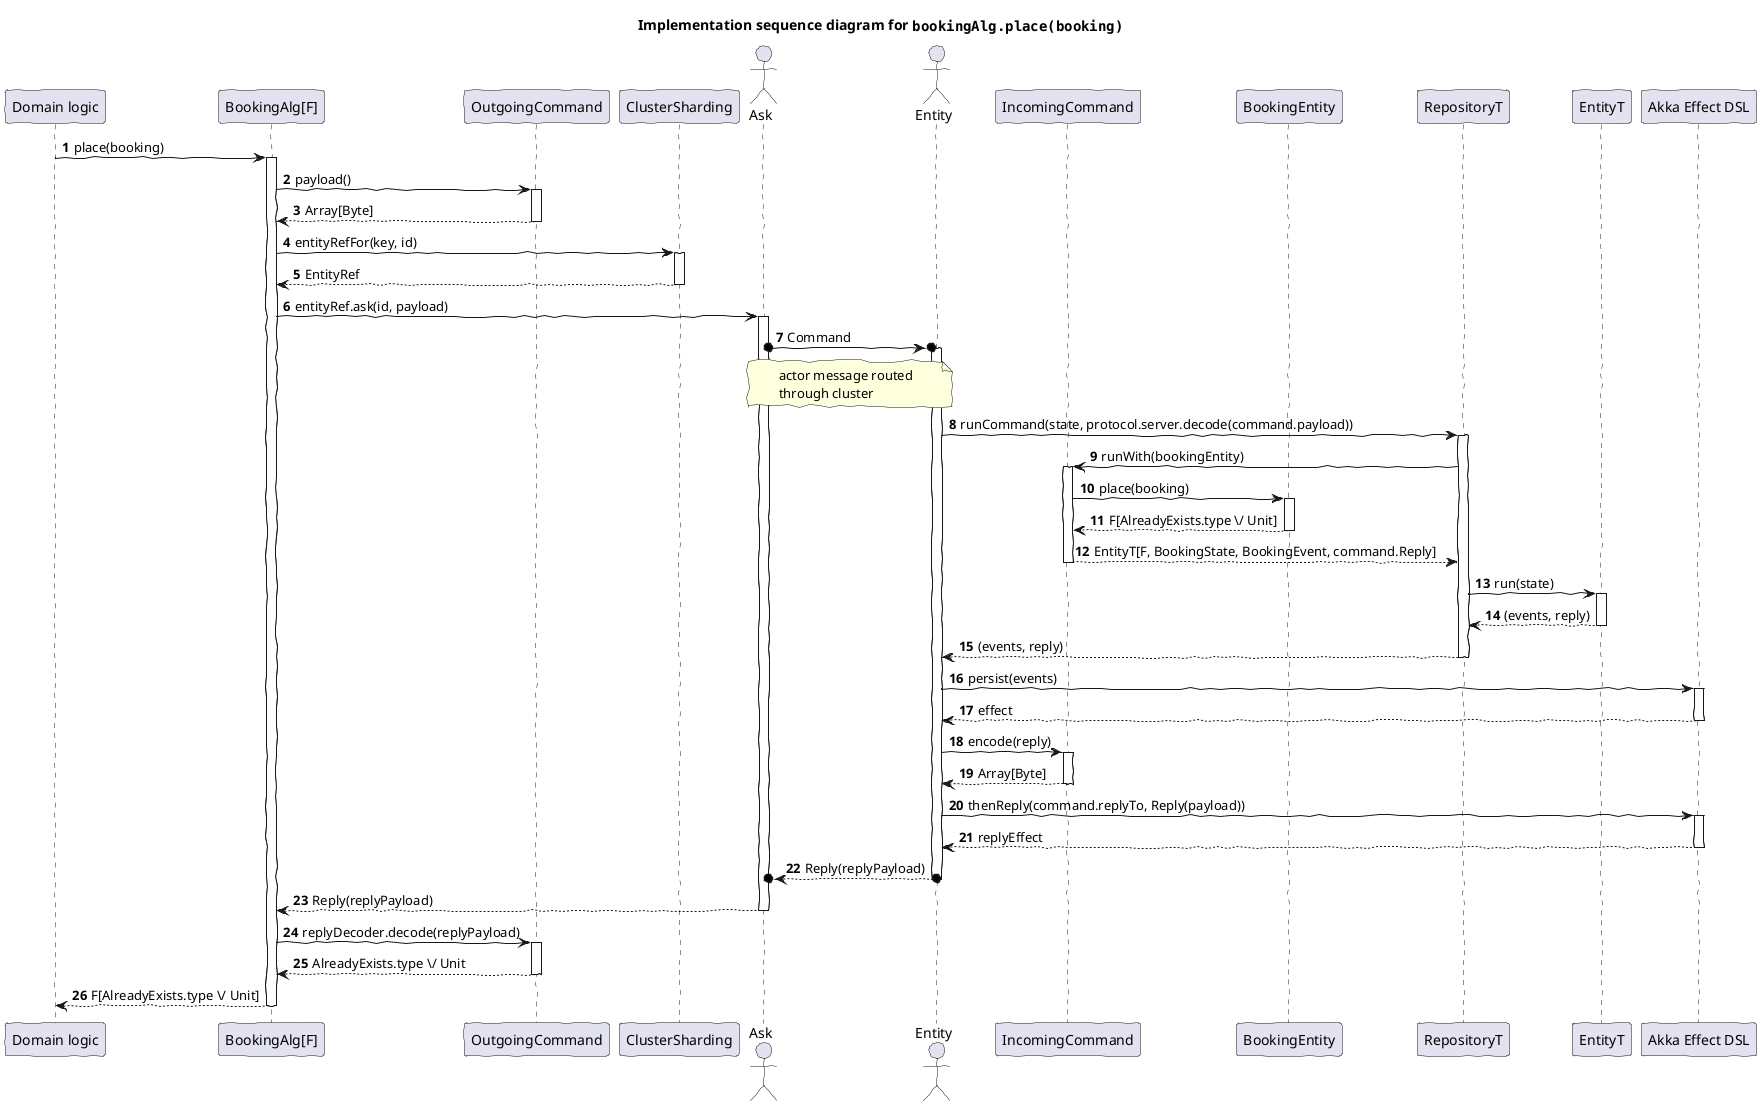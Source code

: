 @startuml
'https://plantuml.com/sequence-diagram
title Implementation sequence diagram for ""bookingAlg.place(booking)""
skinparam handwritten true
skinparam TitleFontName Virgil 3 YOFF
skinparam NoteFontName  Virgil 3 YOFF
skinparam sequence {
 ParticipantFontName Virgil 3 YOFF
 ActorFontName Virgil 3 YOFF
 ReferenceFontName Virgil 3 YOFF
 MessageFontName Virgil 3 YOFF
 ArrowFontName Virgil 3 YOFF
}
participant "Domain logic" as Domain
participant "BookingAlg[F]" as BookingAlg
participant "OutgoingCommand" as OutgoingCommand
participant ClusterSharding as ClusterSharding
actor Ask as Ask
actor Entity as Entity
participant IncomingCommand as IncomingCommand
participant BookingEntity as BookingEntity
participant RepositoryT as RepositoryT

participant EntityT as EntityT
participant "Akka Effect DSL" as Effect
autonumber
autoactivate on

Domain -> BookingAlg: place(booking)
BookingAlg -> OutgoingCommand: payload()
return Array[Byte]
BookingAlg -> ClusterSharding: entityRefFor(key, id)
return EntityRef
BookingAlg -> Ask: entityRef.ask(id, payload)
Ask o->o Entity: Command
note over Ask, Entity: actor message routed\nthrough cluster
Entity -> RepositoryT: runCommand(state, protocol.server.decode(command.payload))
RepositoryT -> IncomingCommand: runWith(bookingEntity)
IncomingCommand -> BookingEntity: place(booking)
return F[AlreadyExists.type \/ Unit]
return EntityT[F, BookingState, BookingEvent, command.Reply]
RepositoryT -> EntityT: run(state)
return (events, reply)
return (events, reply)
Entity -> Effect: persist(events)
return effect
Entity -> IncomingCommand: encode(reply)
return Array[Byte]
Entity -> Effect: thenReply(command.replyTo, Reply(payload))
return replyEffect
return Reply(replyPayload)
return Reply(replyPayload)
BookingAlg -> OutgoingCommand: replyDecoder.decode(replyPayload)
return AlreadyExists.type \/ Unit
return F[AlreadyExists.type \/ Unit]
@enduml
